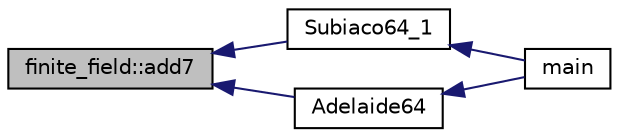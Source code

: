 digraph "finite_field::add7"
{
  edge [fontname="Helvetica",fontsize="10",labelfontname="Helvetica",labelfontsize="10"];
  node [fontname="Helvetica",fontsize="10",shape=record];
  rankdir="LR";
  Node1147 [label="finite_field::add7",height=0.2,width=0.4,color="black", fillcolor="grey75", style="filled", fontcolor="black"];
  Node1147 -> Node1148 [dir="back",color="midnightblue",fontsize="10",style="solid",fontname="Helvetica"];
  Node1148 [label="Subiaco64_1",height=0.2,width=0.4,color="black", fillcolor="white", style="filled",URL="$d4/d67/geometry_8h.html#a81c9d625873c33beaca31140fa4f05a1"];
  Node1148 -> Node1149 [dir="back",color="midnightblue",fontsize="10",style="solid",fontname="Helvetica"];
  Node1149 [label="main",height=0.2,width=0.4,color="black", fillcolor="white", style="filled",URL="$db/d67/test__hyperoval_8_c.html#a3c04138a5bfe5d72780bb7e82a18e627"];
  Node1147 -> Node1150 [dir="back",color="midnightblue",fontsize="10",style="solid",fontname="Helvetica"];
  Node1150 [label="Adelaide64",height=0.2,width=0.4,color="black", fillcolor="white", style="filled",URL="$d4/d67/geometry_8h.html#a8023439df602275a5ac0e2b51eb61523"];
  Node1150 -> Node1149 [dir="back",color="midnightblue",fontsize="10",style="solid",fontname="Helvetica"];
}
